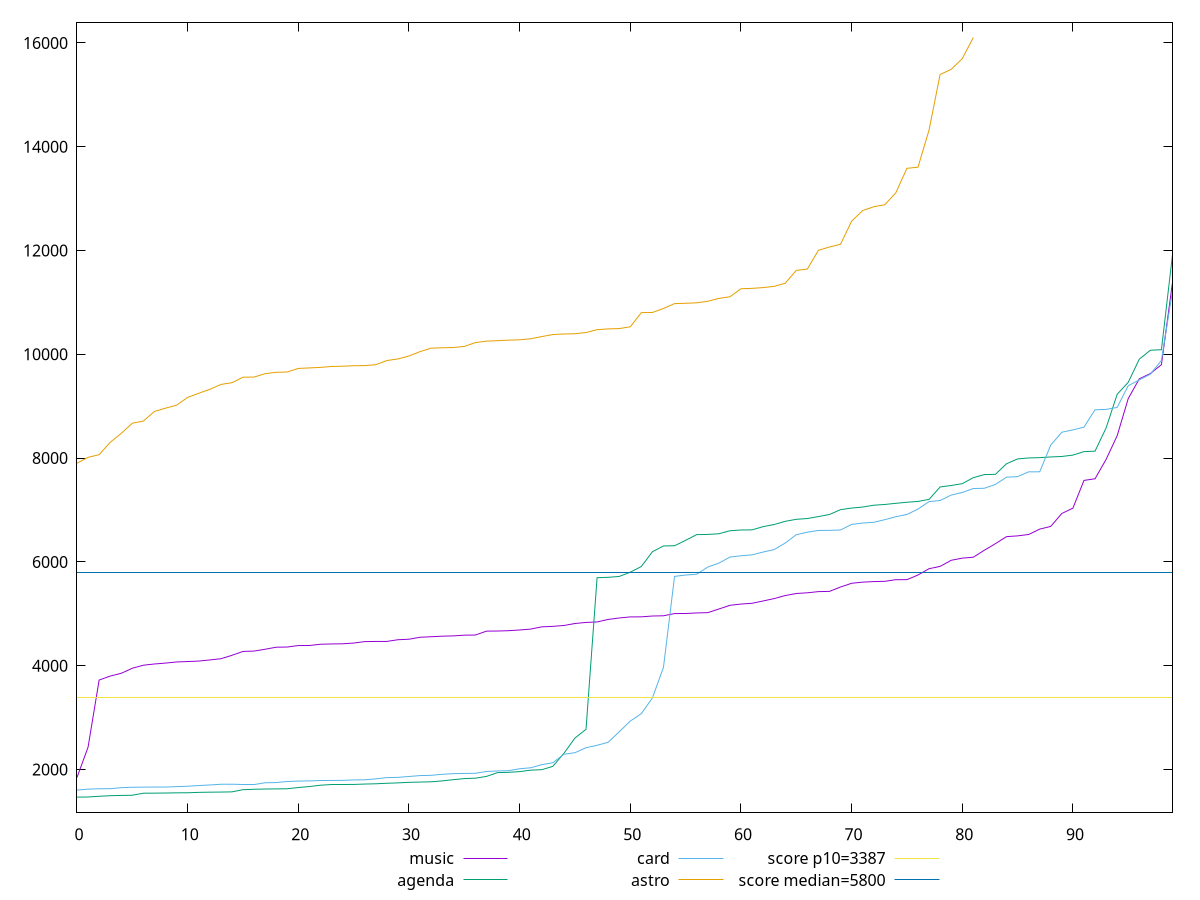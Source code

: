 reset

$music <<EOF
0 1846.3602114711762
1 2430.5965639682754
2 3723.497640932196
3 3800.117173838501
4 3853.7559560139453
5 3951.0187583468723
6 4009.3395661251343
7 4032.8781160889057
8 4050.3905973503097
9 4071.659797729694
10 4080.0937181150334
11 4088.881746931467
12 4110.634971531441
13 4134.117340703859
14 4199.863026105676
15 4274.752325854718
16 4281.582444827227
17 4316.863290375047
18 4356.051662376714
19 4359.668985780434
20 4388.090180700889
21 4388.977402418508
22 4412.973251147133
23 4419.103891050189
24 4421.803787744857
25 4436.224891458841
26 4463.968839375204
27 4467.400866583115
28 4467.634076226875
29 4500.141444959087
30 4510.097778001322
31 4547.933549462469
32 4558.044145565724
33 4568.593343160855
34 4574.284416450646
35 4588.037972475882
36 4590.8887388068815
37 4665.641395102333
38 4668.32100205087
39 4674.297301101375
40 4688.080625729879
41 4705.220138113689
42 4748.331330442968
43 4757.914940879883
44 4774.841567965362
45 4812.8257371448835
46 4833.751094908997
47 4842.929932272242
48 4891.266532585382
49 4919.365209684002
50 4940.096873550085
51 4941.398193227018
52 4957.134722984441
53 4961.865012974148
54 5004.397131234196
55 5006.144720008212
56 5016.229779485595
57 5022.011054602639
58 5092.022851876594
59 5163.3253791747775
60 5187.6463733837345
61 5202.738084307838
62 5246.517076730717
63 5293.371131254231
64 5351.612055139324
65 5391.142761111256
66 5404.586806190917
67 5427.384180293495
68 5431.49338679299
69 5516.300660315286
70 5588.147880941418
71 5610.065500689803
72 5620.407419853251
73 5625.7443612346
74 5657.46789230696
75 5657.734261151136
76 5747.16576137883
77 5869.151712584687
78 5913.460847355147
79 6030.842475528363
80 6072.429684203642
81 6090.293909028291
82 6225.394523839052
83 6352.057394976002
84 6486.761464823723
85 6501.332817655249
86 6528.068180701617
87 6631.756502849086
88 6684.615460111228
89 6933.505889558411
90 7036.052124855985
91 7569.935300759019
92 7601.821870809808
93 7975.114353929885
94 8431.324833833369
95 9147.556111499054
96 9527.85549131471
97 9629.732401923196
98 9800.947735948794
99 11386.99098548081
EOF

$agenda <<EOF
0 1467.111
1 1470.078
2 1483.5720000000001
3 1495.296
4 1500.12
5 1503.6981
6 1543.0020000000002
7 1544.433
8 1546.6229999999998
9 1550.49
10 1551.4908384246824
11 1559.442
12 1562.943
13 1564.962
14 1568.8650000000002
15 1611.069
16 1618.628
17 1623.566
18 1626.2007581726073
19 1628.7620000000002
20 1652.56
21 1671.2779110385895
22 1697.092
23 1710.318
24 1711.1490000000001
25 1711.7622843357076
26 1719.6026162384032
27 1724.6950206424708
28 1734.488
29 1742.004
30 1752.742
31 1758.1150679691314
32 1762.91
33 1780.0734611881257
34 1803.6928740184785
35 1824.6730000000002
36 1832.658
37 1866.446260600281
38 1939.866976293945
39 1944.9623401954643
40 1959.1485236686704
41 1987.3282245658875
42 1996.4315119651785
43 2060.694856257629
44 2310.990535679244
45 2606.2479858758197
46 2774.357484068679
47 5695.569912778435
48 5703.052762671548
49 5719.563273168176
50 5801.745386335182
51 5911.7619849651655
52 6195.98655917033
53 6307.2499153329445
54 6311.338145513801
55 6416.071080443155
56 6525.834055425656
57 6529.251997207561
58 6541.975445213346
59 6599.844096813118
60 6614.735513216822
61 6617.617174153887
62 6678.856075748452
63 6720.43309224405
64 6781.676849846924
65 6820.599220244709
66 6835.5973885284
67 6872.94509861581
68 6914.012523549356
69 7006.576581272257
70 7037.474890963489
71 7056.995470657868
72 7092.279725783825
73 7106.590087588912
74 7128.784533243312
75 7149.392690409097
76 7164.9813582948755
77 7204.78161986996
78 7443.642389871944
79 7472.204689239846
80 7507.202111935052
81 7623.411201609635
82 7682.248658664634
83 7687.163279952203
84 7891.294347037031
85 7983.800415091246
86 8003.110326143279
87 8008.6389227721265
88 8022.080726089382
89 8031.58589035965
90 8057.825317159443
91 8124.588102197893
92 8133.802227570727
93 8581.318705186837
94 9229.514304107754
95 9460.639854512374
96 9906.86204156703
97 10078.14580235504
98 10088.405783615766
99 11920.11762751959
EOF

$card <<EOF
0 1603.596
1 1621.605
2 1627.9919999999997
3 1629.9629999999997
4 1649.9940000000001
5 1657.817
6 1660.2569999999996
7 1661.556106610107
8 1662.308979151916
9 1669.3490000000002
10 1677.258
11 1690.779
12 1701.486
13 1715.4015000000002
14 1716.6740000000002
15 1717.2209999999998
16 1717.23
17 1744.3740000000003
18 1748.079
19 1768.8519999999999
20 1776.3820916045622
21 1780.2930000000001
22 1787.58
23 1788.9669000000001
24 1790.6040000000003
25 1799.0579999999998
26 1801.2710000000002
27 1819.3574999999998
28 1843.763411666107
29 1848.248
30 1865.4589999999998
31 1882.5522032691947
32 1887.8019999999997
33 1907.0217601276397
34 1919.391
35 1924.1217806793215
36 1926.6108643608093
37 1961.356215113831
38 1972.0601560493471
39 1976.6428323219288
40 2013.9624714145664
41 2033.2635
42 2092.72915240364
43 2130.3542545215596
44 2293.18962395172
45 2323.6464359703064
46 2419.0959754074092
47 2466.6732726322143
48 2524.475442046356
49 2726.7711023689253
50 2933.4100405479435
51 3076.3649840393073
52 3379.3803339191463
53 3969.2651240825626
54 5720.39543527069
55 5746.972053467989
56 5761.892267603187
57 5900.453087176018
58 5976.159431938731
59 6092.653154302008
60 6118.177155991883
61 6135.556996032834
62 6189.747054626074
63 6237.23263565944
64 6362.951119462266
65 6523.704554801345
66 6573.091816570682
67 6605.479262190058
68 6607.663580890361
69 6614.9569105235205
70 6722.007398152502
71 6748.523756038909
72 6762.72926989569
73 6813.924545998303
74 6870.665668747452
75 6913.959112753504
76 7019.026252789138
77 7161.874754208278
78 7182.976650814146
79 7287.870111318096
80 7338.33248246181
81 7413.550043268579
82 7419.139996957176
83 7493.1040100392165
84 7632.448898333369
85 7642.7594369017625
86 7735.808190593098
87 7736.146545880009
88 8252.361364596858
89 8498.632558444948
90 8543.06423314751
91 8596.763837339986
92 8930.760666060361
93 8938.55309044964
94 8976.494861161158
95 9395.482381508375
96 9506.51035702971
97 9617.781139770756
98 9882.331357310577
99 11222.894267535616
EOF

$astro <<EOF
0 7902.239684271766
1 8014.491239159217
2 8065.82819428812
3 8303.865955046724
4 8476.952245727665
5 8672.451229093946
6 8713.660784669348
7 8899.401555218867
8 8962.197525841679
9 9019.666597096915
10 9170.535443560526
11 9248.593168836262
12 9324.772925042314
13 9419.016381964619
14 9452.507967710859
15 9558.817423570687
16 9561.025293823306
17 9627.06080984577
18 9653.19252882482
19 9659.357889610616
20 9727.885390582725
21 9737.699781112497
22 9747.760936172108
23 9765.540963803754
24 9770.707916810814
25 9779.601250206695
26 9782.2232727109
27 9799.4442962141
28 9880.011705709196
29 9910.749016818503
30 9967.704906475083
31 10051.904097754994
32 10118.790817128833
33 10125.418320453968
34 10130.829086222802
35 10152.135333388298
36 10225.471354531877
37 10253.779709285554
38 10262.56918939891
39 10273.141084503466
40 10278.907700545698
41 10299.085744252956
42 10341.78638997592
43 10381.001690067069
44 10390.917240680985
45 10396.201975130218
46 10419.89270944499
47 10474.123100286388
48 10489.655309684027
49 10495.662727462188
50 10529.7120269335
51 10803.394781561305
52 10806.062513523197
53 10882.791411736081
54 10976.8936054033
55 10982.992301316659
56 10992.044312161595
57 11021.876877647273
58 11077.334777121974
59 11108.69114328217
60 11262.839432228722
61 11270.705194953525
62 11285.383367323951
63 11309.487717685
64 11369.52223507885
65 11616.420100024849
66 11642.205307534234
67 12004.024706782915
68 12067.611910066986
69 12120.061360425456
70 12564.094158149313
71 12770.351766540884
72 12842.934304176611
73 12881.724583910323
74 13112.260443269883
75 13583.640739176757
76 13604.883418136782
77 14321.324903777191
78 15392.45145429919
79 15490.330384605084
80 15695.932285998972
81 16104.487168073963
EOF

set key outside below
set xrange [0:99]
set yrange [1174.3634766385208:16397.234691435442]
set trange [1174.3634766385208:16397.234691435442]
set terminal svg size 640, 560 enhanced background rgb 'white'
set output "reports/report_00028_2021-02-24T12-49-42.674Z/speed-index/comparison/sorted/all_raw.svg"

plot $music title "music" with line, \
     $agenda title "agenda" with line, \
     $card title "card" with line, \
     $astro title "astro" with line, \
     3387 title "score p10=3387", \
     5800 title "score median=5800"

reset

